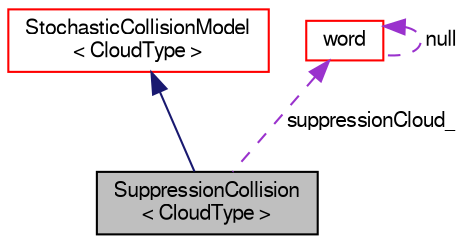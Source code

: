 digraph "SuppressionCollision&lt; CloudType &gt;"
{
  bgcolor="transparent";
  edge [fontname="FreeSans",fontsize="10",labelfontname="FreeSans",labelfontsize="10"];
  node [fontname="FreeSans",fontsize="10",shape=record];
  Node4 [label="SuppressionCollision\l\< CloudType \>",height=0.2,width=0.4,color="black", fillcolor="grey75", style="filled", fontcolor="black"];
  Node5 -> Node4 [dir="back",color="midnightblue",fontsize="10",style="solid",fontname="FreeSans"];
  Node5 [label="StochasticCollisionModel\l\< CloudType \>",height=0.2,width=0.4,color="red",URL="$a23782.html",tooltip="Templated stochastic collision model class. "];
  Node21 -> Node4 [dir="back",color="darkorchid3",fontsize="10",style="dashed",label=" suppressionCloud_" ,fontname="FreeSans"];
  Node21 [label="word",height=0.2,width=0.4,color="red",URL="$a28258.html",tooltip="A class for handling words, derived from string. "];
  Node21 -> Node21 [dir="back",color="darkorchid3",fontsize="10",style="dashed",label=" null" ,fontname="FreeSans"];
}

